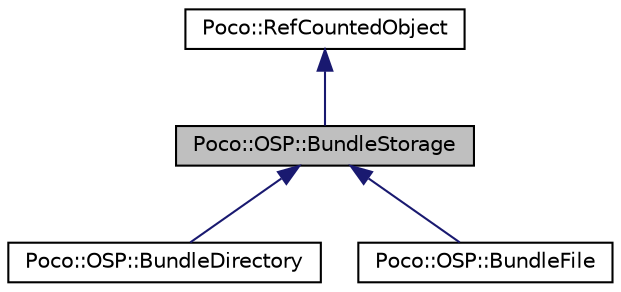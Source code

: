 digraph "Poco::OSP::BundleStorage"
{
 // LATEX_PDF_SIZE
  edge [fontname="Helvetica",fontsize="10",labelfontname="Helvetica",labelfontsize="10"];
  node [fontname="Helvetica",fontsize="10",shape=record];
  Node1 [label="Poco::OSP::BundleStorage",height=0.2,width=0.4,color="black", fillcolor="grey75", style="filled", fontcolor="black",tooltip=" "];
  Node2 -> Node1 [dir="back",color="midnightblue",fontsize="10",style="solid"];
  Node2 [label="Poco::RefCountedObject",height=0.2,width=0.4,color="black", fillcolor="white", style="filled",URL="$classPoco_1_1RefCountedObject.html",tooltip=" "];
  Node1 -> Node3 [dir="back",color="midnightblue",fontsize="10",style="solid"];
  Node3 [label="Poco::OSP::BundleDirectory",height=0.2,width=0.4,color="black", fillcolor="white", style="filled",URL="$classPoco_1_1OSP_1_1BundleDirectory.html",tooltip=" "];
  Node1 -> Node4 [dir="back",color="midnightblue",fontsize="10",style="solid"];
  Node4 [label="Poco::OSP::BundleFile",height=0.2,width=0.4,color="black", fillcolor="white", style="filled",URL="$classPoco_1_1OSP_1_1BundleFile.html",tooltip=" "];
}
